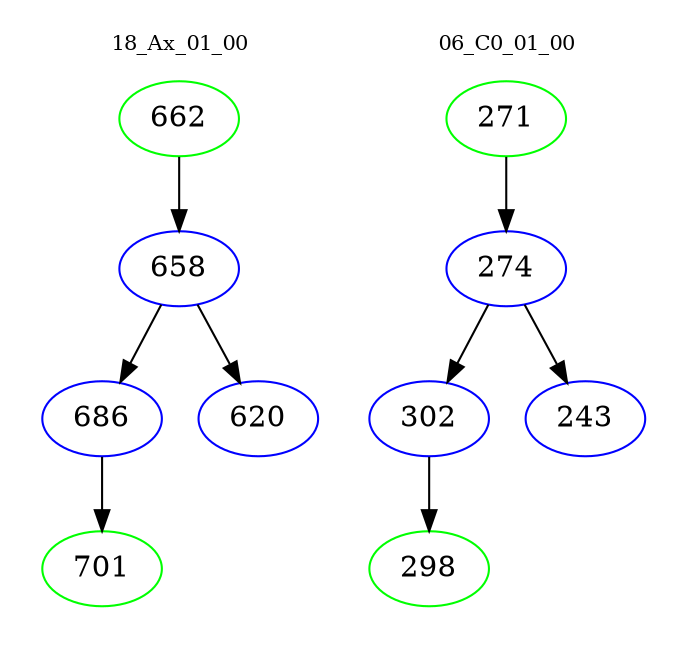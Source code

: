 digraph{
subgraph cluster_0 {
color = white
label = "18_Ax_01_00";
fontsize=10;
T0_662 [label="662", color="green"]
T0_662 -> T0_658 [color="black"]
T0_658 [label="658", color="blue"]
T0_658 -> T0_686 [color="black"]
T0_686 [label="686", color="blue"]
T0_686 -> T0_701 [color="black"]
T0_701 [label="701", color="green"]
T0_658 -> T0_620 [color="black"]
T0_620 [label="620", color="blue"]
}
subgraph cluster_1 {
color = white
label = "06_C0_01_00";
fontsize=10;
T1_271 [label="271", color="green"]
T1_271 -> T1_274 [color="black"]
T1_274 [label="274", color="blue"]
T1_274 -> T1_302 [color="black"]
T1_302 [label="302", color="blue"]
T1_302 -> T1_298 [color="black"]
T1_298 [label="298", color="green"]
T1_274 -> T1_243 [color="black"]
T1_243 [label="243", color="blue"]
}
}

